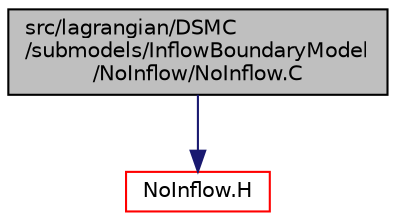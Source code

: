 digraph "src/lagrangian/DSMC/submodels/InflowBoundaryModel/NoInflow/NoInflow.C"
{
  bgcolor="transparent";
  edge [fontname="Helvetica",fontsize="10",labelfontname="Helvetica",labelfontsize="10"];
  node [fontname="Helvetica",fontsize="10",shape=record];
  Node1 [label="src/lagrangian/DSMC\l/submodels/InflowBoundaryModel\l/NoInflow/NoInflow.C",height=0.2,width=0.4,color="black", fillcolor="grey75", style="filled", fontcolor="black"];
  Node1 -> Node2 [color="midnightblue",fontsize="10",style="solid",fontname="Helvetica"];
  Node2 [label="NoInflow.H",height=0.2,width=0.4,color="red",URL="$a06431.html"];
}
